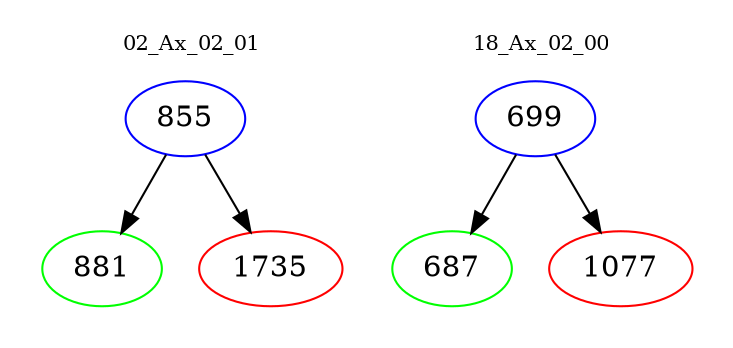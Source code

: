 digraph{
subgraph cluster_0 {
color = white
label = "02_Ax_02_01";
fontsize=10;
T0_855 [label="855", color="blue"]
T0_855 -> T0_881 [color="black"]
T0_881 [label="881", color="green"]
T0_855 -> T0_1735 [color="black"]
T0_1735 [label="1735", color="red"]
}
subgraph cluster_1 {
color = white
label = "18_Ax_02_00";
fontsize=10;
T1_699 [label="699", color="blue"]
T1_699 -> T1_687 [color="black"]
T1_687 [label="687", color="green"]
T1_699 -> T1_1077 [color="black"]
T1_1077 [label="1077", color="red"]
}
}
